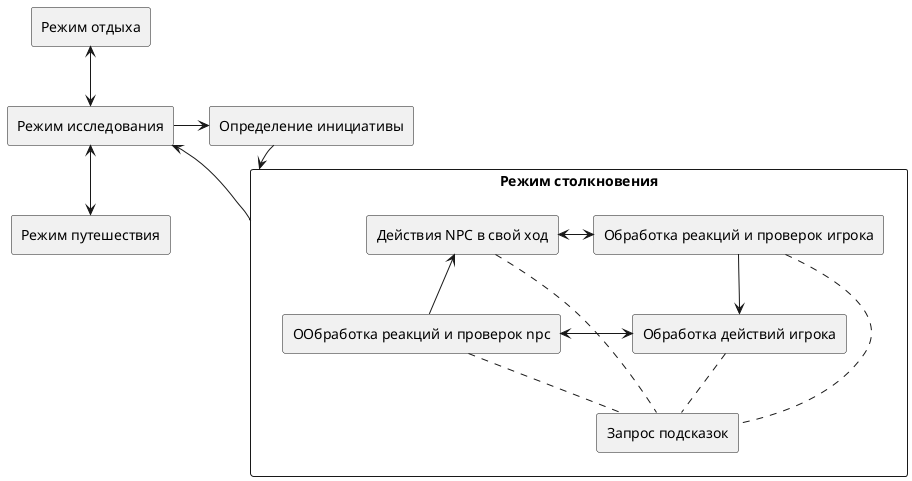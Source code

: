 @startuml
rectangle "Определение инициативы" as init
rectangle "Режим столкновения" as encounterMode {

    rectangle "Запрос подсказок" as hint
    rectangle "Действия NPC в свой ход" as npcAct
    rectangle "Обработка реакций и проверок игрока" as playerChecks
    rectangle "Обработка действий игрока" as playerAct
    rectangle "ООбработка реакций и проверок npc" as npcChecks
    npcAct <-R-> playerChecks
    playerAct <-R-> npcChecks
    playerChecks --> playerAct
    npcChecks --> npcAct
    npcAct .. hint
    playerAct .. hint
    playerChecks .. hint
    npcChecks .. hint
}
rectangle "Режим исследования" as exploreMode {
}
rectangle "Режим путешествия" as travelMode {
}
rectangle "Режим отдыха" as downtimeMode {
}

downtimeMode <--> exploreMode
exploreMode -R-> init
exploreMode <--> travelMode
init --> encounterMode
encounterMode -U-> exploreMode
@enduml
